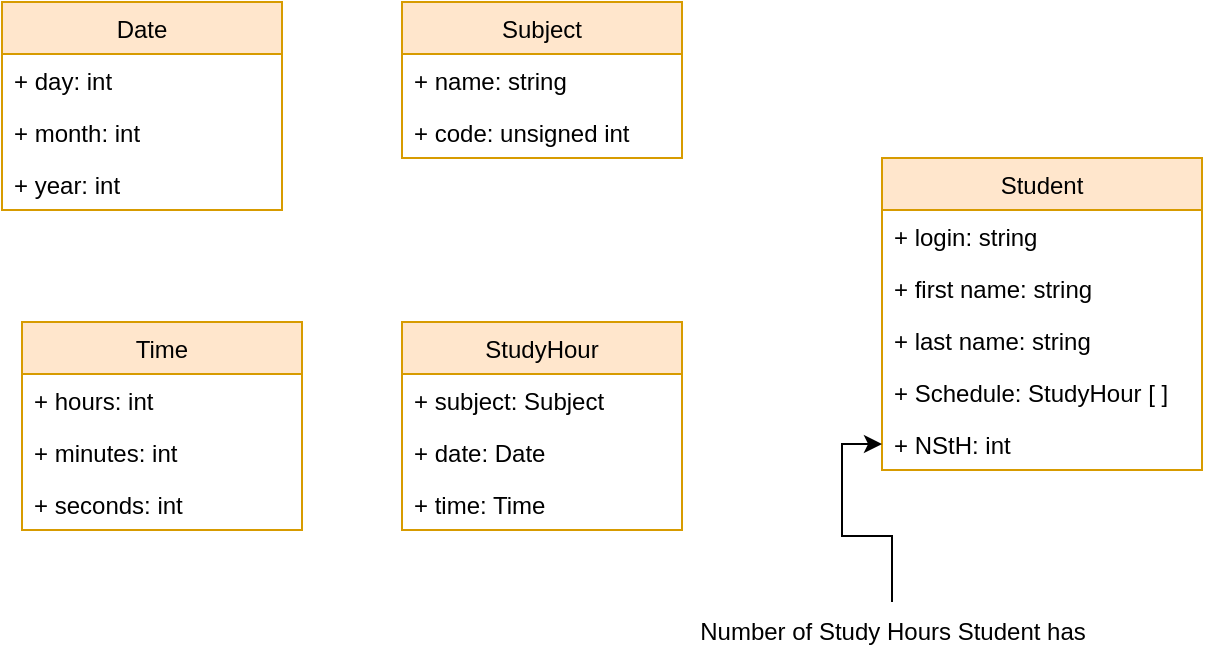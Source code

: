 <mxfile version="20.5.1" type="device"><diagram id="0Rq4poIHDJIyV67zgtvl" name="Page-1"><mxGraphModel dx="677" dy="338" grid="1" gridSize="10" guides="1" tooltips="1" connect="1" arrows="1" fold="1" page="1" pageScale="1" pageWidth="850" pageHeight="1100" math="0" shadow="0"><root><mxCell id="0"/><mxCell id="1" parent="0"/><mxCell id="Qm-jC9xtMFt2Q9KUEN7E-1" value="Date" style="swimlane;fontStyle=0;childLayout=stackLayout;horizontal=1;startSize=26;fillColor=#ffe6cc;horizontalStack=0;resizeParent=1;resizeParentMax=0;resizeLast=0;collapsible=1;marginBottom=0;strokeColor=#d79b00;" parent="1" vertex="1"><mxGeometry y="40" width="140" height="104" as="geometry"/></mxCell><mxCell id="Qm-jC9xtMFt2Q9KUEN7E-2" value="+ day: int" style="text;strokeColor=none;fillColor=none;align=left;verticalAlign=top;spacingLeft=4;spacingRight=4;overflow=hidden;rotatable=0;points=[[0,0.5],[1,0.5]];portConstraint=eastwest;" parent="Qm-jC9xtMFt2Q9KUEN7E-1" vertex="1"><mxGeometry y="26" width="140" height="26" as="geometry"/></mxCell><mxCell id="Qm-jC9xtMFt2Q9KUEN7E-3" value="+ month: int" style="text;strokeColor=none;fillColor=none;align=left;verticalAlign=top;spacingLeft=4;spacingRight=4;overflow=hidden;rotatable=0;points=[[0,0.5],[1,0.5]];portConstraint=eastwest;" parent="Qm-jC9xtMFt2Q9KUEN7E-1" vertex="1"><mxGeometry y="52" width="140" height="26" as="geometry"/></mxCell><mxCell id="Qm-jC9xtMFt2Q9KUEN7E-4" value="+ year: int" style="text;strokeColor=none;fillColor=none;align=left;verticalAlign=top;spacingLeft=4;spacingRight=4;overflow=hidden;rotatable=0;points=[[0,0.5],[1,0.5]];portConstraint=eastwest;" parent="Qm-jC9xtMFt2Q9KUEN7E-1" vertex="1"><mxGeometry y="78" width="140" height="26" as="geometry"/></mxCell><mxCell id="Qm-jC9xtMFt2Q9KUEN7E-5" value="Student" style="swimlane;fontStyle=0;childLayout=stackLayout;horizontal=1;startSize=26;fillColor=#ffe6cc;horizontalStack=0;resizeParent=1;resizeParentMax=0;resizeLast=0;collapsible=1;marginBottom=0;strokeColor=#d79b00;" parent="1" vertex="1"><mxGeometry x="440" y="118" width="160" height="156" as="geometry"/></mxCell><mxCell id="Qm-jC9xtMFt2Q9KUEN7E-6" value="+ login: string" style="text;strokeColor=none;fillColor=none;align=left;verticalAlign=top;spacingLeft=4;spacingRight=4;overflow=hidden;rotatable=0;points=[[0,0.5],[1,0.5]];portConstraint=eastwest;" parent="Qm-jC9xtMFt2Q9KUEN7E-5" vertex="1"><mxGeometry y="26" width="160" height="26" as="geometry"/></mxCell><mxCell id="Qm-jC9xtMFt2Q9KUEN7E-7" value="+ first name: string" style="text;strokeColor=none;fillColor=none;align=left;verticalAlign=top;spacingLeft=4;spacingRight=4;overflow=hidden;rotatable=0;points=[[0,0.5],[1,0.5]];portConstraint=eastwest;" parent="Qm-jC9xtMFt2Q9KUEN7E-5" vertex="1"><mxGeometry y="52" width="160" height="26" as="geometry"/></mxCell><mxCell id="Qm-jC9xtMFt2Q9KUEN7E-8" value="+ last name: string" style="text;strokeColor=none;fillColor=none;align=left;verticalAlign=top;spacingLeft=4;spacingRight=4;overflow=hidden;rotatable=0;points=[[0,0.5],[1,0.5]];portConstraint=eastwest;" parent="Qm-jC9xtMFt2Q9KUEN7E-5" vertex="1"><mxGeometry y="78" width="160" height="26" as="geometry"/></mxCell><mxCell id="Qm-jC9xtMFt2Q9KUEN7E-21" value="+ Schedule: StudyHour [ ]" style="text;strokeColor=none;fillColor=none;align=left;verticalAlign=top;spacingLeft=4;spacingRight=4;overflow=hidden;rotatable=0;points=[[0,0.5],[1,0.5]];portConstraint=eastwest;" parent="Qm-jC9xtMFt2Q9KUEN7E-5" vertex="1"><mxGeometry y="104" width="160" height="26" as="geometry"/></mxCell><mxCell id="k2fHjbNUoyeymB1Im-Il-1" value="+ NStH: int" style="text;strokeColor=none;fillColor=none;align=left;verticalAlign=top;spacingLeft=4;spacingRight=4;overflow=hidden;rotatable=0;points=[[0,0.5],[1,0.5]];portConstraint=eastwest;" vertex="1" parent="Qm-jC9xtMFt2Q9KUEN7E-5"><mxGeometry y="130" width="160" height="26" as="geometry"/></mxCell><mxCell id="Qm-jC9xtMFt2Q9KUEN7E-9" value="Subject" style="swimlane;fontStyle=0;childLayout=stackLayout;horizontal=1;startSize=26;fillColor=#ffe6cc;horizontalStack=0;resizeParent=1;resizeParentMax=0;resizeLast=0;collapsible=1;marginBottom=0;strokeColor=#d79b00;" parent="1" vertex="1"><mxGeometry x="200" y="40" width="140" height="78" as="geometry"/></mxCell><mxCell id="Qm-jC9xtMFt2Q9KUEN7E-10" value="+ name: string" style="text;strokeColor=none;fillColor=none;align=left;verticalAlign=top;spacingLeft=4;spacingRight=4;overflow=hidden;rotatable=0;points=[[0,0.5],[1,0.5]];portConstraint=eastwest;" parent="Qm-jC9xtMFt2Q9KUEN7E-9" vertex="1"><mxGeometry y="26" width="140" height="26" as="geometry"/></mxCell><mxCell id="Qm-jC9xtMFt2Q9KUEN7E-11" value="+ code: unsigned int" style="text;strokeColor=none;fillColor=none;align=left;verticalAlign=top;spacingLeft=4;spacingRight=4;overflow=hidden;rotatable=0;points=[[0,0.5],[1,0.5]];portConstraint=eastwest;" parent="Qm-jC9xtMFt2Q9KUEN7E-9" vertex="1"><mxGeometry y="52" width="140" height="26" as="geometry"/></mxCell><mxCell id="Qm-jC9xtMFt2Q9KUEN7E-13" value="StudyHour" style="swimlane;fontStyle=0;childLayout=stackLayout;horizontal=1;startSize=26;fillColor=#ffe6cc;horizontalStack=0;resizeParent=1;resizeParentMax=0;resizeLast=0;collapsible=1;marginBottom=0;strokeColor=#d79b00;" parent="1" vertex="1"><mxGeometry x="200" y="200" width="140" height="104" as="geometry"/></mxCell><mxCell id="Qm-jC9xtMFt2Q9KUEN7E-14" value="+ subject: Subject" style="text;strokeColor=none;fillColor=none;align=left;verticalAlign=top;spacingLeft=4;spacingRight=4;overflow=hidden;rotatable=0;points=[[0,0.5],[1,0.5]];portConstraint=eastwest;" parent="Qm-jC9xtMFt2Q9KUEN7E-13" vertex="1"><mxGeometry y="26" width="140" height="26" as="geometry"/></mxCell><mxCell id="Qm-jC9xtMFt2Q9KUEN7E-15" value="+ date: Date" style="text;strokeColor=none;fillColor=none;align=left;verticalAlign=top;spacingLeft=4;spacingRight=4;overflow=hidden;rotatable=0;points=[[0,0.5],[1,0.5]];portConstraint=eastwest;" parent="Qm-jC9xtMFt2Q9KUEN7E-13" vertex="1"><mxGeometry y="52" width="140" height="26" as="geometry"/></mxCell><mxCell id="Qm-jC9xtMFt2Q9KUEN7E-16" value="+ time: Time" style="text;strokeColor=none;fillColor=none;align=left;verticalAlign=top;spacingLeft=4;spacingRight=4;overflow=hidden;rotatable=0;points=[[0,0.5],[1,0.5]];portConstraint=eastwest;" parent="Qm-jC9xtMFt2Q9KUEN7E-13" vertex="1"><mxGeometry y="78" width="140" height="26" as="geometry"/></mxCell><mxCell id="Qm-jC9xtMFt2Q9KUEN7E-17" value="Time" style="swimlane;fontStyle=0;childLayout=stackLayout;horizontal=1;startSize=26;fillColor=#ffe6cc;horizontalStack=0;resizeParent=1;resizeParentMax=0;resizeLast=0;collapsible=1;marginBottom=0;strokeColor=#d79b00;" parent="1" vertex="1"><mxGeometry x="10" y="200" width="140" height="104" as="geometry"/></mxCell><mxCell id="Qm-jC9xtMFt2Q9KUEN7E-18" value="+ hours: int" style="text;strokeColor=none;fillColor=none;align=left;verticalAlign=top;spacingLeft=4;spacingRight=4;overflow=hidden;rotatable=0;points=[[0,0.5],[1,0.5]];portConstraint=eastwest;" parent="Qm-jC9xtMFt2Q9KUEN7E-17" vertex="1"><mxGeometry y="26" width="140" height="26" as="geometry"/></mxCell><mxCell id="Qm-jC9xtMFt2Q9KUEN7E-19" value="+ minutes: int" style="text;strokeColor=none;fillColor=none;align=left;verticalAlign=top;spacingLeft=4;spacingRight=4;overflow=hidden;rotatable=0;points=[[0,0.5],[1,0.5]];portConstraint=eastwest;" parent="Qm-jC9xtMFt2Q9KUEN7E-17" vertex="1"><mxGeometry y="52" width="140" height="26" as="geometry"/></mxCell><mxCell id="Qm-jC9xtMFt2Q9KUEN7E-20" value="+ seconds: int" style="text;strokeColor=none;fillColor=none;align=left;verticalAlign=top;spacingLeft=4;spacingRight=4;overflow=hidden;rotatable=0;points=[[0,0.5],[1,0.5]];portConstraint=eastwest;" parent="Qm-jC9xtMFt2Q9KUEN7E-17" vertex="1"><mxGeometry y="78" width="140" height="26" as="geometry"/></mxCell><mxCell id="k2fHjbNUoyeymB1Im-Il-3" value="" style="edgeStyle=orthogonalEdgeStyle;rounded=0;orthogonalLoop=1;jettySize=auto;html=1;" edge="1" parent="1" source="k2fHjbNUoyeymB1Im-Il-2" target="k2fHjbNUoyeymB1Im-Il-1"><mxGeometry relative="1" as="geometry"/></mxCell><mxCell id="k2fHjbNUoyeymB1Im-Il-2" value="&lt;div&gt;Number of Study Hours Student has&lt;/div&gt;" style="text;html=1;align=center;verticalAlign=middle;resizable=0;points=[];autosize=1;strokeColor=none;fillColor=none;" vertex="1" parent="1"><mxGeometry x="335" y="340" width="220" height="30" as="geometry"/></mxCell></root></mxGraphModel></diagram></mxfile>
